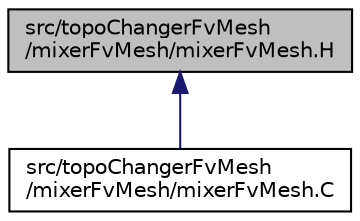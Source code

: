 digraph "src/topoChangerFvMesh/mixerFvMesh/mixerFvMesh.H"
{
  bgcolor="transparent";
  edge [fontname="Helvetica",fontsize="10",labelfontname="Helvetica",labelfontsize="10"];
  node [fontname="Helvetica",fontsize="10",shape=record];
  Node1 [label="src/topoChangerFvMesh\l/mixerFvMesh/mixerFvMesh.H",height=0.2,width=0.4,color="black", fillcolor="grey75", style="filled", fontcolor="black"];
  Node1 -> Node2 [dir="back",color="midnightblue",fontsize="10",style="solid",fontname="Helvetica"];
  Node2 [label="src/topoChangerFvMesh\l/mixerFvMesh/mixerFvMesh.C",height=0.2,width=0.4,color="black",URL="$a10399.html"];
}
